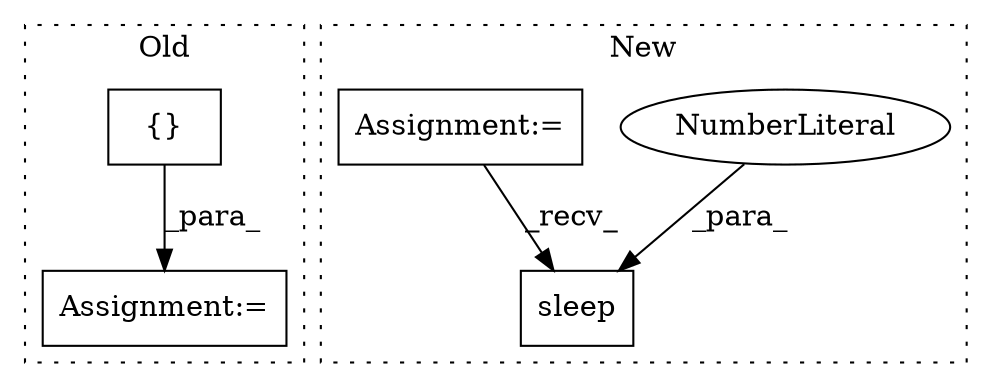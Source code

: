 digraph G {
subgraph cluster0 {
1 [label="{}" a="4" s="16215" l="2" shape="box"];
4 [label="Assignment:=" a="7" s="16201" l="1" shape="box"];
label = "Old";
style="dotted";
}
subgraph cluster1 {
2 [label="sleep" a="32" s="16091,16098" l="6,1" shape="box"];
3 [label="NumberLiteral" a="34" s="16097" l="1" shape="ellipse"];
5 [label="Assignment:=" a="7" s="15814" l="4" shape="box"];
label = "New";
style="dotted";
}
1 -> 4 [label="_para_"];
3 -> 2 [label="_para_"];
5 -> 2 [label="_recv_"];
}